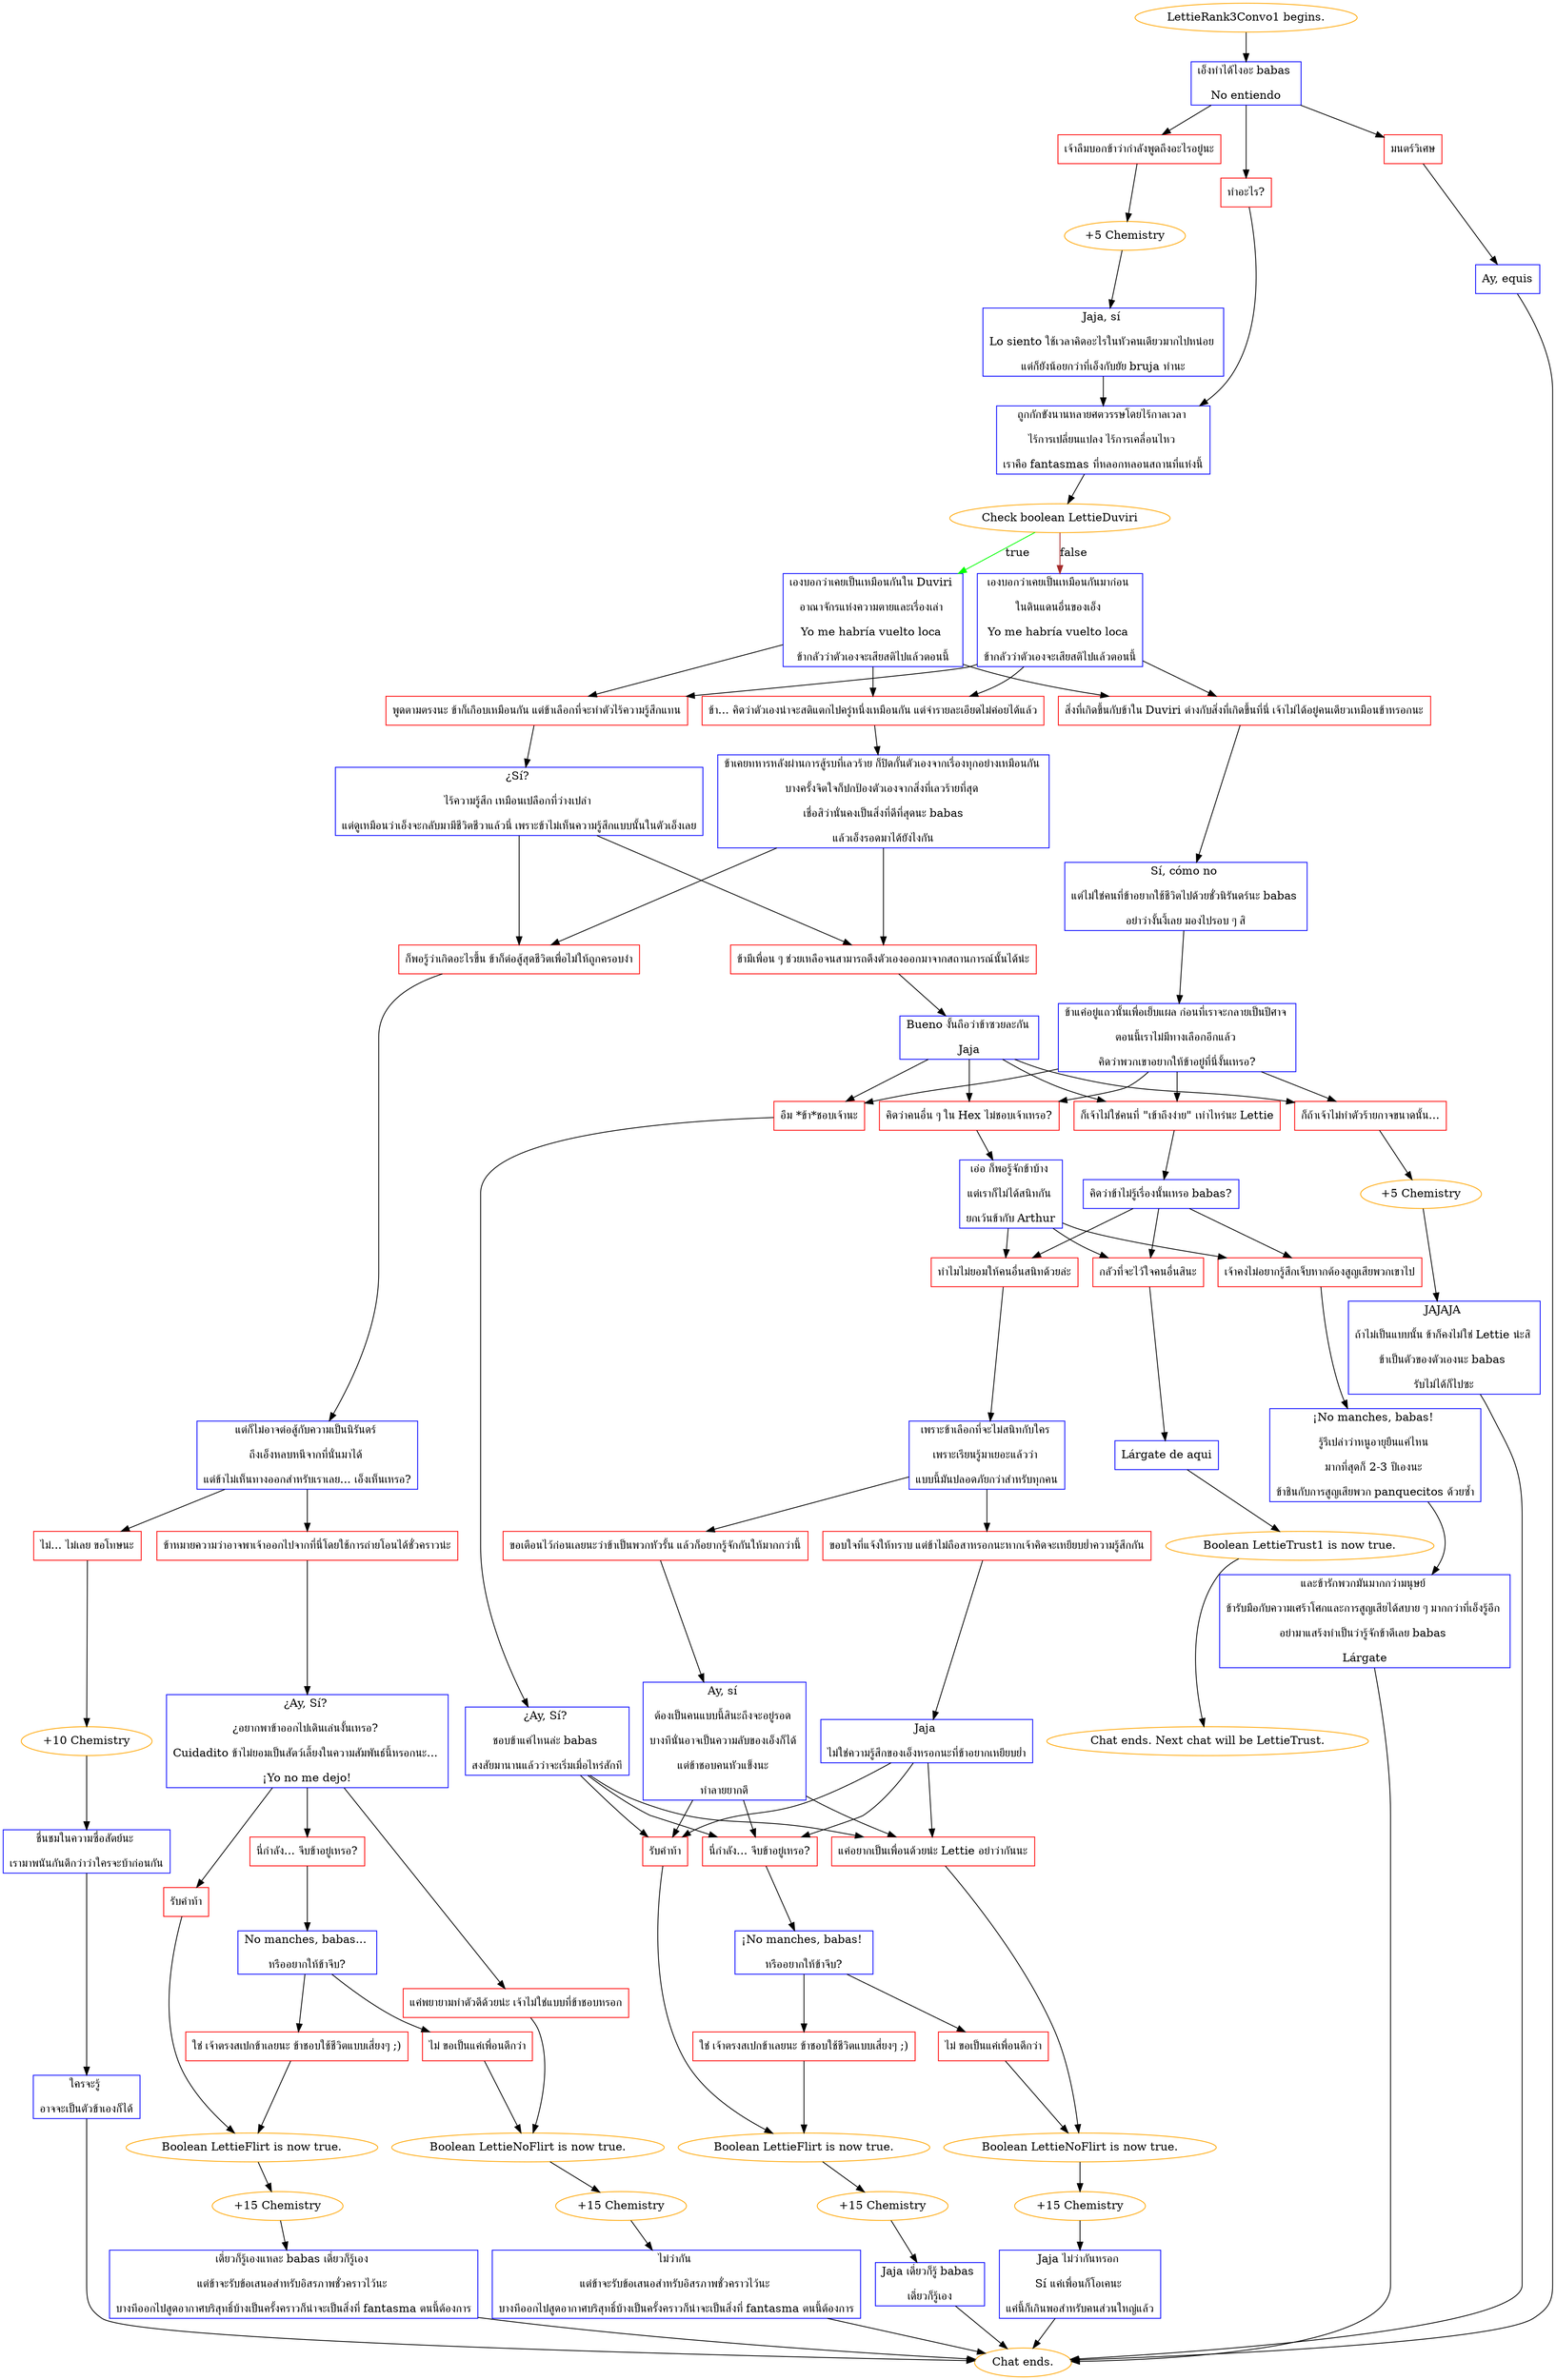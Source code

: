 digraph {
	"LettieRank3Convo1 begins." [color=orange];
		"LettieRank3Convo1 begins." -> j2243427989;
	j2243427989 [label="เอ็งทำได้ไงอะ babas 
No entiendo",shape=box,color=blue];
		j2243427989 -> j3936371643;
		j2243427989 -> j2282377664;
		j2243427989 -> j3020429293;
	j3936371643 [label="เจ้าลืมบอกข้าว่ากำลังพูดถึงอะไรอยู่นะ",shape=box,color=red];
		j3936371643 -> j691041499;
	j2282377664 [label="ทำอะไร?",shape=box,color=red];
		j2282377664 -> j1331595392;
	j3020429293 [label="มนตร์วิเศษ",shape=box,color=red];
		j3020429293 -> j1759475013;
	j691041499 [label="+5 Chemistry",color=orange];
		j691041499 -> j4072083372;
	j1331595392 [label="ถูกกักขังนานหลายศตวรรษโดยไร้กาลเวลา 
ไร้การเปลี่ยนแปลง ไร้การเคลื่อนไหว 
เราคือ fantasmas ที่หลอกหลอนสถานที่แห่งนี้",shape=box,color=blue];
		j1331595392 -> j2631015866;
	j1759475013 [label="Ay, equis",shape=box,color=blue];
		j1759475013 -> "Chat ends.";
	j4072083372 [label="Jaja, sí 
Lo siento ใช้เวลาคิดอะไรในหัวคนเดียวมากไปหน่อย 
แต่ก็ยังน้อยกว่าที่เอ็งกับยัย bruja ทำนะ",shape=box,color=blue];
		j4072083372 -> j1331595392;
	j2631015866 [label="Check boolean LettieDuviri",color=orange];
		j2631015866 -> j3506318865 [label=true,color=green];
		j2631015866 -> j2946975337 [label=false,color=brown];
	"Chat ends." [color=orange];
	j3506318865 [label="เองบอกว่าเคยเป็นเหมือนกันใน Duviri 
อาณาจักรแห่งความตายและเรื่องเล่า 
Yo me habría vuelto loca 
ข้ากลัวว่าตัวเองจะเสียสติไปแล้วตอนนี้",shape=box,color=blue];
		j3506318865 -> j516421104;
		j3506318865 -> j3577701791;
		j3506318865 -> j921505024;
	j2946975337 [label="เองบอกว่าเคยเป็นเหมือนกันมาก่อน 
ในดินแดนอื่นของเอ็ง 
Yo me habría vuelto loca 
ข้ากลัวว่าตัวเองจะเสียสติไปแล้วตอนนี้",shape=box,color=blue];
		j2946975337 -> j921505024;
		j2946975337 -> j3577701791;
		j2946975337 -> j516421104;
	j516421104 [label="พูดตามตรงนะ ข้าก็เกือบเหมือนกัน แต่ข้าเลือกที่จะทำตัวไร้ความรู้สึกแทน",shape=box,color=red];
		j516421104 -> j4134127018;
	j3577701791 [label="ข้า... คิดว่าตัวเองน่าจะสติแตกไปครู่หนึ่งเหมือนกัน แต่จำรายละเอียดไม่ค่อยได้แล้ว",shape=box,color=red];
		j3577701791 -> j3352418919;
	j921505024 [label="สิ่งที่เกิดขึ้นกับข้าใน Duviri ต่างกับสิ่งที่เกิดขึ้นที่นี่ เจ้าไม่ได้อยู่คนเดียวเหมือนข้าหรอกนะ",shape=box,color=red];
		j921505024 -> j2372128952;
	j4134127018 [label="¿Sí? 
ไร้ความรู้สึก เหมือนเปลือกที่ว่างเปล่า 
แต่ดูเหมือนว่าเอ็งจะกลับมามีชีวิตชีวาแล้วนี่ เพราะข้าไม่เห็นความรู้สึกแบบนั้นในตัวเอ็งเลย",shape=box,color=blue];
		j4134127018 -> j4051016917;
		j4134127018 -> j3578372544;
	j3352418919 [label="ข้าเคยทหารหลังผ่านการสู้รบที่เลวร้าย ก็ปิดกั้นตัวเองจากเรื่องทุกอย่างเหมือนกัน 
บางครั้งจิตใจก็ปกป้องตัวเองจากสิ่งที่เลวร้ายที่สุด 
เชื่อสิว่านั่นคงเป็นสิ่งที่ดีที่สุดนะ babas
แล้วเอ็งรอดมาได้ยังไงกัน",shape=box,color=blue];
		j3352418919 -> j4051016917;
		j3352418919 -> j3578372544;
	j2372128952 [label="Sí, cómo no 
แต่ไม่ใช่คนที่ข้าอยากใช้ชีวิตไปด้วยชั่วนิรันดร์นะ babas 
อย่าว่างั้นงี้เลย มองไปรอบ ๆ สิ",shape=box,color=blue];
		j2372128952 -> j3293039058;
	j4051016917 [label="ก็พอรู้ว่าเกิดอะไรขึ้น ข้าก็ต่อสู้สุดชีวิตเพื่อไม่ให้ถูกครอบงำ",shape=box,color=red];
		j4051016917 -> j2456495629;
	j3578372544 [label="ข้ามีเพื่อน ๆ ช่วยเหลือจนสามารถดึงตัวเองออกมาจากสถานการณ์นั้นได้น่ะ",shape=box,color=red];
		j3578372544 -> j2775198981;
	j3293039058 [label="ข้าแค่อยู่แถวนั้นเพื่อเย็บแผล ก่อนที่เราจะกลายเป็นปีศาจ 
ตอนนี้เราไม่มีทางเลือกอีกแล้ว 
คิดว่าพวกเขาอยากให้ข้าอยู่ที่นี่งั้นเหรอ?",shape=box,color=blue];
		j3293039058 -> j1181519573;
		j3293039058 -> j847590205;
		j3293039058 -> j3869148920;
		j3293039058 -> j1164390150;
	j2456495629 [label="แต่ก็ไม่อาจต่อสู้กับความเป็นนิรันดร์ 
ถึงเอ็งหลบหนีจากที่นั่นมาได้ 
แต่ข้าไม่เห็นทางออกสำหรับเราเลย... เอ็งเห็นเหรอ?",shape=box,color=blue];
		j2456495629 -> j2048521734;
		j2456495629 -> j2166987615;
	j2775198981 [label="Bueno งั้นถือว่าข้าซวยละกัน 
Jaja",shape=box,color=blue];
		j2775198981 -> j1181519573;
		j2775198981 -> j847590205;
		j2775198981 -> j3869148920;
		j2775198981 -> j1164390150;
	j1181519573 [label="อืม *ข้า*ชอบเจ้านะ",shape=box,color=red];
		j1181519573 -> j3365937521;
	j847590205 [label="คิดว่าคนอื่น ๆ ใน Hex ไม่ชอบเจ้าเหรอ?",shape=box,color=red];
		j847590205 -> j3862760651;
	j3869148920 [label="ก็เจ้าไม่ใช่คนที่ \"เข้าถึงง่าย\" เท่าไหร่นะ Lettie",shape=box,color=red];
		j3869148920 -> j550883360;
	j1164390150 [label="ก็ถ้าเจ้าไม่ทำตัวร้ายกาจขนาดนั้น...",shape=box,color=red];
		j1164390150 -> j3523178719;
	j2048521734 [label="ไม่... ไม่เลย ขอโทษนะ",shape=box,color=red];
		j2048521734 -> j1321411988;
	j2166987615 [label="ข้าหมายความว่าอาจพาเจ้าออกไปจากที่นี่โดยใช้การถ่ายโอนได้ชั่วคราวน่ะ",shape=box,color=red];
		j2166987615 -> j1922859322;
	j3365937521 [label="¿Ay, Sí? 
ชอบข้าแค่ไหนล่ะ babas 
สงสัยมานานแล้วว่าจะเริ่มเมื่อไหร่สักที",shape=box,color=blue];
		j3365937521 -> j1662283713;
		j3365937521 -> j172865529;
		j3365937521 -> j3251132374;
	j3862760651 [label="เอ่อ ก็พอรู้จักข้าบ้าง 
แต่เราก็ไม่ได้สนิทกัน 
ยกเว้นข้ากับ Arthur",shape=box,color=blue];
		j3862760651 -> j2932389237;
		j3862760651 -> j3193286768;
		j3862760651 -> j2930529228;
	j550883360 [label="คิดว่าข้าไม่รู้เรื่องนั้นเหรอ babas?",shape=box,color=blue];
		j550883360 -> j2932389237;
		j550883360 -> j3193286768;
		j550883360 -> j2930529228;
	j3523178719 [label="+5 Chemistry",color=orange];
		j3523178719 -> j2156948004;
	j1321411988 [label="+10 Chemistry",color=orange];
		j1321411988 -> j196338521;
	j1922859322 [label="¿Ay, Sí? 
¿อยากพาข้าออกไปเดินเล่นงั้นเหรอ? 
Cuidadito ข้าไม่ยอมเป็นสัตว์เลี้ยงในความสัมพันธ์นี้หรอกนะ... 
¡Yo no me dejo!",shape=box,color=blue];
		j1922859322 -> j1212097854;
		j1922859322 -> j2362216176;
		j1922859322 -> j1315888873;
	j1662283713 [label="รับคำท้า",shape=box,color=red];
		j1662283713 -> j3712764272;
	j172865529 [label="นี่กำลัง... จีบข้าอยู่เหรอ?",shape=box,color=red];
		j172865529 -> j2011778758;
	j3251132374 [label="แค่อยากเป็นเพื่อนด้วยน่ะ Lettie อย่าว่ากันนะ",shape=box,color=red];
		j3251132374 -> j3427300219;
	j2932389237 [label="ทำไมไม่ยอมให้คนอื่นสนิทด้วยล่ะ",shape=box,color=red];
		j2932389237 -> j4175078453;
	j3193286768 [label="กลัวที่จะไว้ใจคนอื่นสินะ",shape=box,color=red];
		j3193286768 -> j2579135998;
	j2930529228 [label="เจ้าคงไม่อยากรู้สึกเจ็บหากต้องสูญเสียพวกเขาไป",shape=box,color=red];
		j2930529228 -> j2031345182;
	j2156948004 [label="JAJAJA 
ถ้าไม่เป็นแบบนั้น ข้าก็คงไม่ใช่ Lettie น่ะสิ 
ข้าเป็นตัวของตัวเองนะ babas 
รับไม่ได้ก็ไปซะ",shape=box,color=blue];
		j2156948004 -> "Chat ends.";
	j196338521 [label="ชื่นชมในความซื่อสัตย์นะ 
เรามาพนันกันดีกว่าว่าใครจะบ้าก่อนกัน",shape=box,color=blue];
		j196338521 -> j1326650777;
	j1212097854 [label="รับคำท้า",shape=box,color=red];
		j1212097854 -> j2100343426;
	j2362216176 [label="นี่กำลัง... จีบข้าอยู่เหรอ?",shape=box,color=red];
		j2362216176 -> j4136415685;
	j1315888873 [label="แค่พยายามทำตัวดีด้วยน่ะ เจ้าไม่ใช่แบบที่ข้าชอบหรอก",shape=box,color=red];
		j1315888873 -> j3231280139;
	j3712764272 [label="Boolean LettieFlirt is now true.",color=orange];
		j3712764272 -> j3194420844;
	j2011778758 [label="¡No manches, babas! 
หรืออยากให้ข้าจีบ?",shape=box,color=blue];
		j2011778758 -> j2685249699;
		j2011778758 -> j167799745;
	j3427300219 [label="Boolean LettieNoFlirt is now true.",color=orange];
		j3427300219 -> j3835104184;
	j4175078453 [label="เพราะข้าเลือกที่จะไม่สนิทกับใคร 
เพราะเรียนรู้มาเยอะแล้วว่า 
แบบนี้มันปลอดภัยกว่าสำหรับทุกคน",shape=box,color=blue];
		j4175078453 -> j2249616536;
		j4175078453 -> j1791725230;
	j2579135998 [label="Lárgate de aqui",shape=box,color=blue];
		j2579135998 -> j971190109;
	j2031345182 [label="¡No manches, babas! 
รู้รึเปล่าว่าหนูอายุยืนแค่ไหน 
มากที่สุดก็ 2-3 ปีเองนะ 
ข้าชินกับการสูญเสียพวก panquecitos ด้วยซ้ำ",shape=box,color=blue];
		j2031345182 -> j1550594268;
	j1326650777 [label="ใครจะรู้ 
อาจจะเป็นตัวข้าเองก็ได้",shape=box,color=blue];
		j1326650777 -> "Chat ends.";
	j2100343426 [label="Boolean LettieFlirt is now true.",color=orange];
		j2100343426 -> j3094806396;
	j4136415685 [label="No manches, babas... 
หรืออยากให้ข้าจีบ?",shape=box,color=blue];
		j4136415685 -> j3815783816;
		j4136415685 -> j3196795816;
	j3231280139 [label="Boolean LettieNoFlirt is now true.",color=orange];
		j3231280139 -> j3068926752;
	j3194420844 [label="+15 Chemistry",color=orange];
		j3194420844 -> j2996358859;
	j2685249699 [label="ใช่ เจ้าตรงสเปกข้าเลยนะ ข้าชอบใช้ชีวิตแบบเสี่ยงๆ ;)",shape=box,color=red];
		j2685249699 -> j3712764272;
	j167799745 [label="ไม่ ขอเป็นแค่เพื่อนดีกว่า",shape=box,color=red];
		j167799745 -> j3427300219;
	j3835104184 [label="+15 Chemistry",color=orange];
		j3835104184 -> j3576280608;
	j2249616536 [label="ขอเตือนไว้ก่อนเลยนะว่าข้าเป็นพวกหัวรั้น แล้วก็อยากรู้จักกันให้มากกว่านี้",shape=box,color=red];
		j2249616536 -> j2655338475;
	j1791725230 [label="ขอบใจที่แจ้งให้ทราบ แต่ข้าไม่ถือสาหรอกนะหากเจ้าคิดจะเหยียบย่ำความรู้สึกกัน",shape=box,color=red];
		j1791725230 -> j349865149;
	j971190109 [label="Boolean LettieTrust1 is now true.",color=orange];
		j971190109 -> "Chat ends. Next chat will be LettieTrust.";
	j1550594268 [label="และข้ารักพวกมันมากกว่ามนุษย์ 
ข้ารับมือกับความเศร้าโศกและการสูญเสียได้สบาย ๆ มากกว่าที่เอ็งรู้อีก 
อย่ามาแสร้งทำเป็นว่ารู้จักข้าดีเลย babas 
Lárgate",shape=box,color=blue];
		j1550594268 -> "Chat ends.";
	j3094806396 [label="+15 Chemistry",color=orange];
		j3094806396 -> j647209614;
	j3815783816 [label="ใช่ เจ้าตรงสเปกข้าเลยนะ ข้าชอบใช้ชีวิตแบบเสี่ยงๆ ;)",shape=box,color=red];
		j3815783816 -> j2100343426;
	j3196795816 [label="ไม่ ขอเป็นแค่เพื่อนดีกว่า",shape=box,color=red];
		j3196795816 -> j3231280139;
	j3068926752 [label="+15 Chemistry",color=orange];
		j3068926752 -> j649653471;
	j2996358859 [label="Jaja เดี๋ยวก็รู้ babas 
เดี๋ยวก็รู้เอง",shape=box,color=blue];
		j2996358859 -> "Chat ends.";
	j3576280608 [label="Jaja ไม่ว่ากันหรอก 
Sí แค่เพื่อนก็โอเคนะ 
แค่นี้ก็เกินพอสำหรับคนส่วนใหญ่แล้ว",shape=box,color=blue];
		j3576280608 -> "Chat ends.";
	j2655338475 [label="Ay, sí 
ต้องเป็นคนแบบนี้สินะถึงจะอยู่รอด 
บางทีนั่นอาจเป็นความลับของเอ็งก็ได้ 
แต่ข้าชอบคนหัวแข็งนะ 
ทำลายยากดี",shape=box,color=blue];
		j2655338475 -> j1662283713;
		j2655338475 -> j172865529;
		j2655338475 -> j3251132374;
	j349865149 [label="Jaja 
ไม่ใช่ความรู้สึกของเอ็งหรอกนะที่ข้าอยากเหยียบย่ำ",shape=box,color=blue];
		j349865149 -> j1662283713;
		j349865149 -> j172865529;
		j349865149 -> j3251132374;
	"Chat ends. Next chat will be LettieTrust." [color=orange];
	j647209614 [label="เดี๋ยวก็รู้เองแหละ babas เดี๋ยวก็รู้เอง 
แต่ข้าจะรับข้อเสนอสำหรับอิสรภาพชั่วคราวไว้นะ 
บางทีออกไปสูดอากาศบริสุทธิ์บ้างเป็นครั้งคราวก็น่าจะเป็นสิ่งที่ fantasma ตนนี้ต้องการ",shape=box,color=blue];
		j647209614 -> "Chat ends.";
	j649653471 [label="ไม่ว่ากัน 
แต่ข้าจะรับข้อเสนอสำหรับอิสรภาพชั่วคราวไว้นะ 
บางทีออกไปสูดอากาศบริสุทธิ์บ้างเป็นครั้งคราวก็น่าจะเป็นสิ่งที่ fantasma ตนนี้ต้องการ",shape=box,color=blue];
		j649653471 -> "Chat ends.";
}
